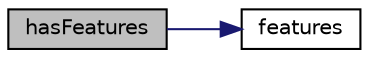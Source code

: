 digraph "hasFeatures"
{
  bgcolor="transparent";
  edge [fontname="Helvetica",fontsize="10",labelfontname="Helvetica",labelfontsize="10"];
  node [fontname="Helvetica",fontsize="10",shape=record];
  rankdir="LR";
  Node1 [label="hasFeatures",height=0.2,width=0.4,color="black", fillcolor="grey75", style="filled", fontcolor="black"];
  Node1 -> Node2 [color="midnightblue",fontsize="10",style="solid",fontname="Helvetica"];
  Node2 [label="features",height=0.2,width=0.4,color="black",URL="$a02254.html#a96f943843e39ac9359fd1749d2c75e94",tooltip="Return an extendedFeatureEdgeMesh containing the features. "];
}
